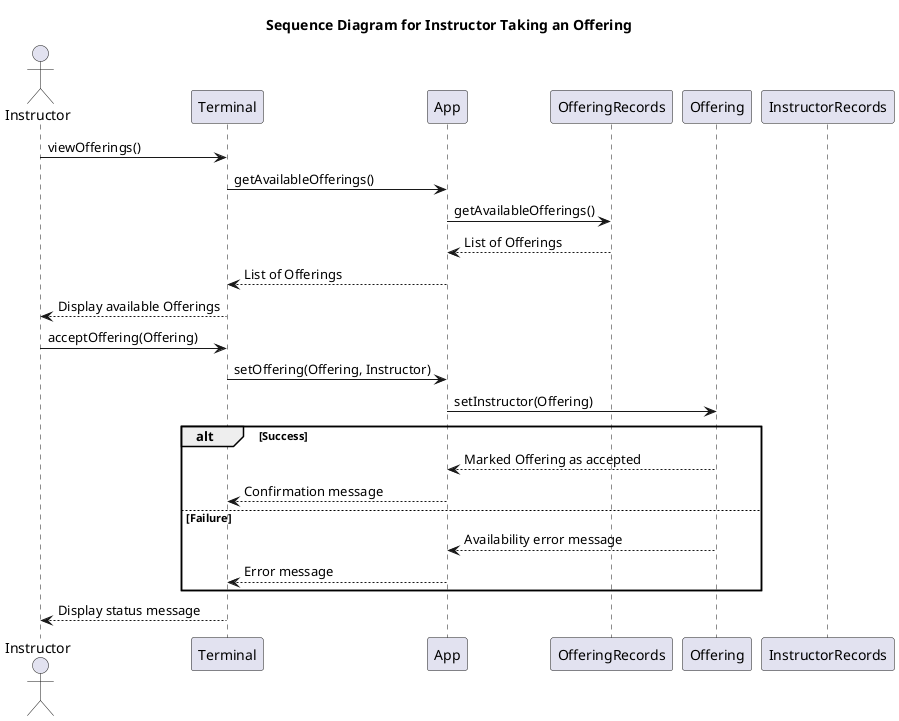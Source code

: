 @startuml Sequence Diagram for Instructor Taking an Offering
title Sequence Diagram for Instructor Taking an Offering

actor Instructor
participant Terminal
participant App
participant OfferingRecords
participant Offering
participant InstructorRecords

Instructor -> Terminal: viewOfferings()
Terminal -> App: getAvailableOfferings()
App -> OfferingRecords: getAvailableOfferings()
OfferingRecords --> App: List of Offerings
App --> Terminal: List of Offerings
Terminal --> Instructor: Display available Offerings

Instructor -> Terminal: acceptOffering(Offering)
Terminal -> App: setOffering(Offering, Instructor)
App -> Offering: setInstructor(Offering)

alt Success
    Offering --> App: Marked Offering as accepted
    App --> Terminal: Confirmation message
else Failure
    Offering --> App: Availability error message
    App --> Terminal: Error message
end
Terminal --> Instructor: Display status message

@enduml
